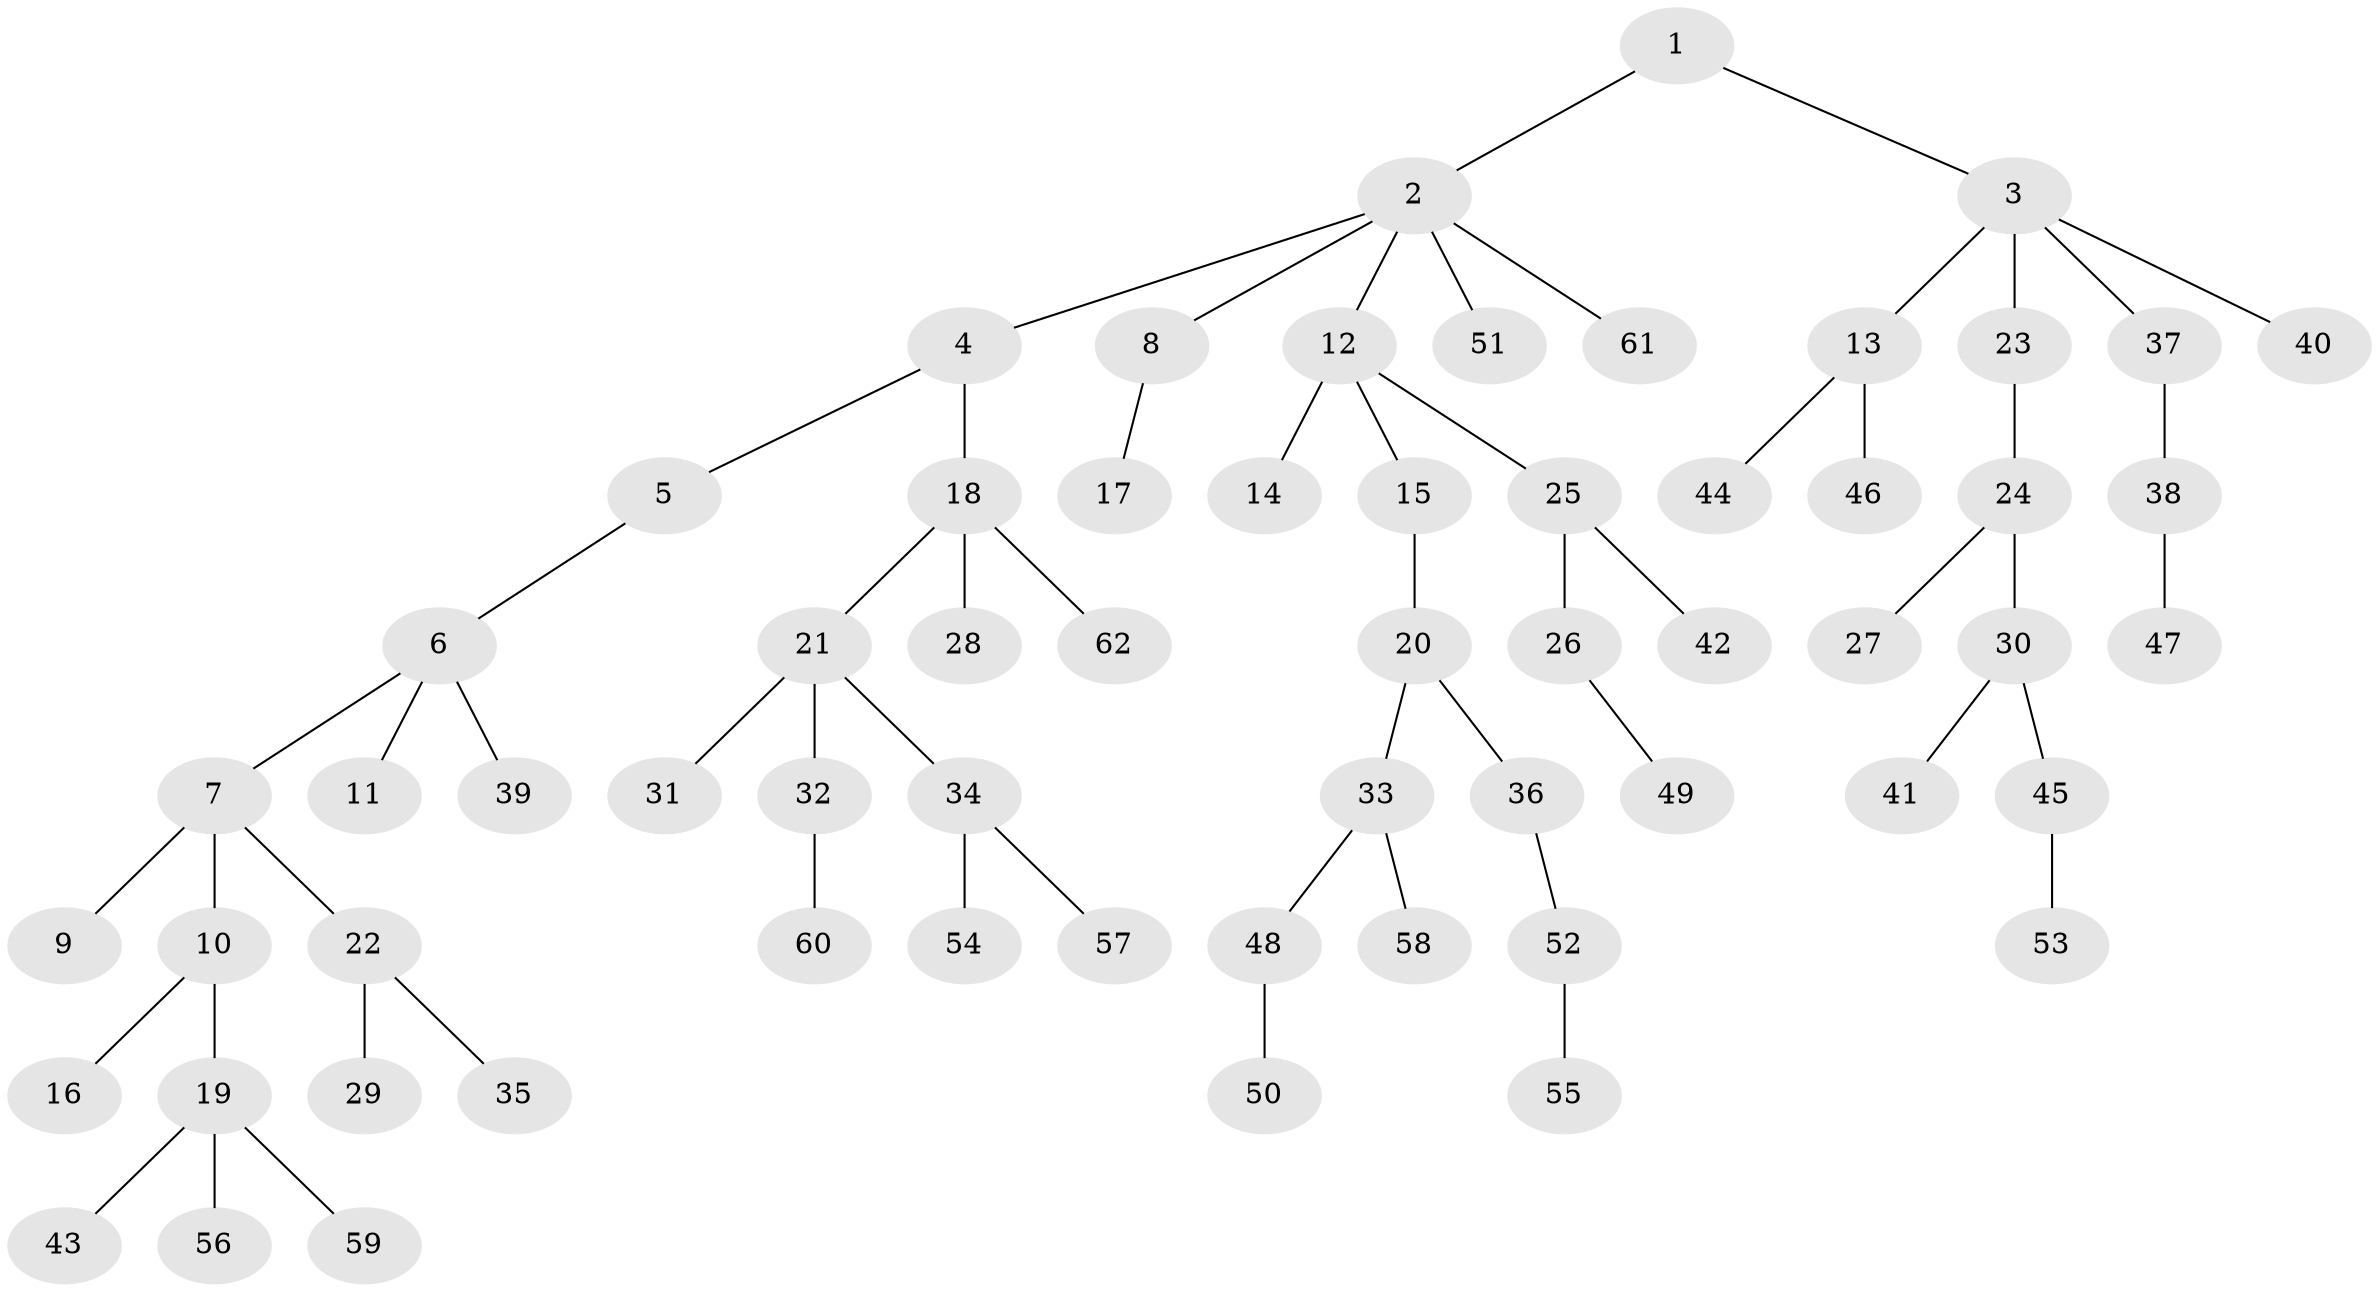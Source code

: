 // coarse degree distribution, {3: 0.21052631578947367, 2: 0.34210526315789475, 1: 0.39473684210526316, 4: 0.02631578947368421, 5: 0.02631578947368421}
// Generated by graph-tools (version 1.1) at 2025/37/03/04/25 23:37:23]
// undirected, 62 vertices, 61 edges
graph export_dot {
  node [color=gray90,style=filled];
  1;
  2;
  3;
  4;
  5;
  6;
  7;
  8;
  9;
  10;
  11;
  12;
  13;
  14;
  15;
  16;
  17;
  18;
  19;
  20;
  21;
  22;
  23;
  24;
  25;
  26;
  27;
  28;
  29;
  30;
  31;
  32;
  33;
  34;
  35;
  36;
  37;
  38;
  39;
  40;
  41;
  42;
  43;
  44;
  45;
  46;
  47;
  48;
  49;
  50;
  51;
  52;
  53;
  54;
  55;
  56;
  57;
  58;
  59;
  60;
  61;
  62;
  1 -- 2;
  1 -- 3;
  2 -- 4;
  2 -- 8;
  2 -- 12;
  2 -- 51;
  2 -- 61;
  3 -- 13;
  3 -- 23;
  3 -- 37;
  3 -- 40;
  4 -- 5;
  4 -- 18;
  5 -- 6;
  6 -- 7;
  6 -- 11;
  6 -- 39;
  7 -- 9;
  7 -- 10;
  7 -- 22;
  8 -- 17;
  10 -- 16;
  10 -- 19;
  12 -- 14;
  12 -- 15;
  12 -- 25;
  13 -- 44;
  13 -- 46;
  15 -- 20;
  18 -- 21;
  18 -- 28;
  18 -- 62;
  19 -- 43;
  19 -- 56;
  19 -- 59;
  20 -- 33;
  20 -- 36;
  21 -- 31;
  21 -- 32;
  21 -- 34;
  22 -- 29;
  22 -- 35;
  23 -- 24;
  24 -- 27;
  24 -- 30;
  25 -- 26;
  25 -- 42;
  26 -- 49;
  30 -- 41;
  30 -- 45;
  32 -- 60;
  33 -- 48;
  33 -- 58;
  34 -- 54;
  34 -- 57;
  36 -- 52;
  37 -- 38;
  38 -- 47;
  45 -- 53;
  48 -- 50;
  52 -- 55;
}
